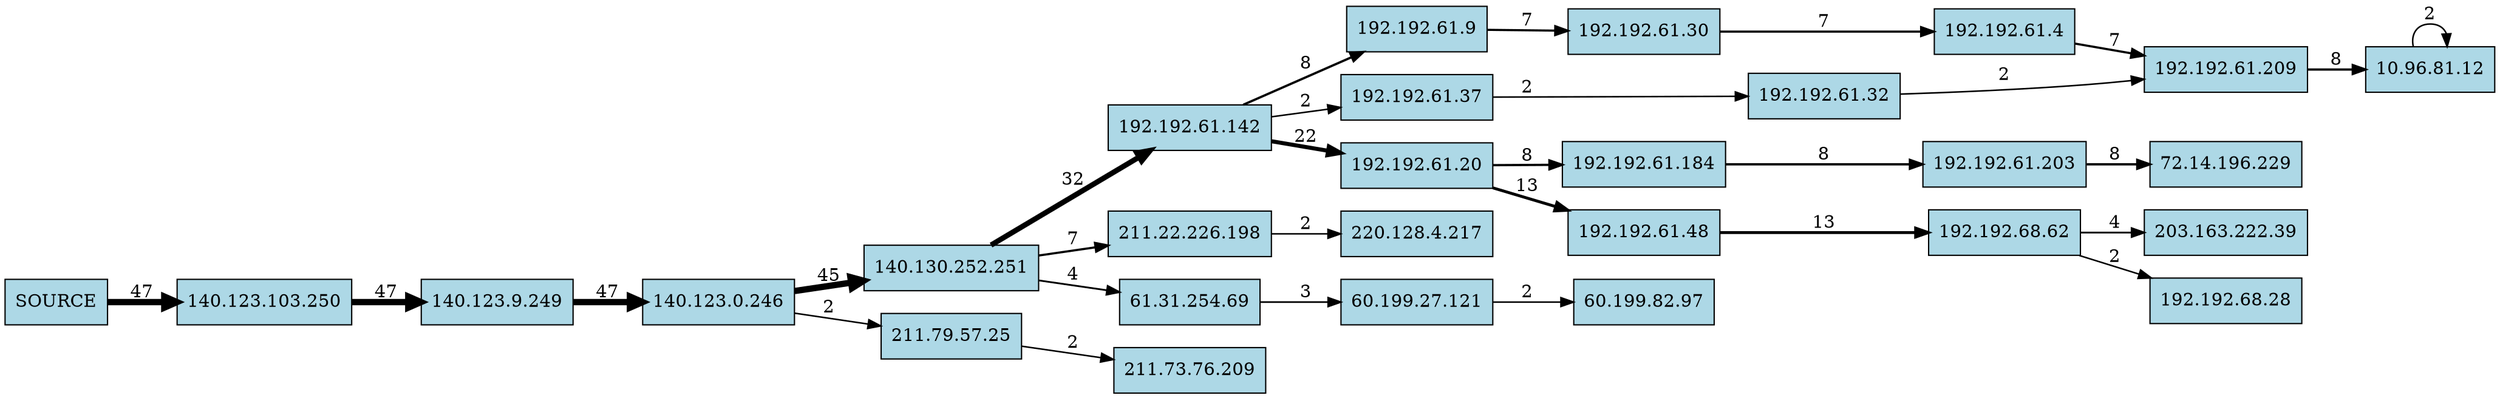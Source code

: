 digraph ISPTopology {
  rankdir=LR;
  node [shape=box, style=filled, fillcolor=lightblue];

  "SOURCE" -> "140.123.103.250" [label="47", penwidth=5.0];
  "140.123.103.250" -> "140.123.9.249" [label="47", penwidth=5.0];
  "140.123.9.249" -> "140.123.0.246" [label="47", penwidth=5.0];
  "140.123.0.246" -> "140.130.252.251" [label="45", penwidth=5.0];
  "140.130.252.251" -> "192.192.61.142" [label="32", penwidth=4.2];
  "192.192.61.142" -> "192.192.61.9" [label="8", penwidth=1.8];
  "192.192.61.9" -> "192.192.61.30" [label="7", penwidth=1.7];
  "192.192.61.30" -> "192.192.61.4" [label="7", penwidth=1.7];
  "192.192.61.4" -> "192.192.61.209" [label="7", penwidth=1.7];
  "192.192.61.209" -> "10.96.81.12" [label="8", penwidth=1.8];
  "192.192.61.142" -> "192.192.61.37" [label="2", penwidth=1.2];
  "192.192.61.37" -> "192.192.61.32" [label="2", penwidth=1.2];
  "192.192.61.32" -> "192.192.61.209" [label="2", penwidth=1.2];
  "10.96.81.12" -> "10.96.81.12" [label="2", penwidth=1.2];
  "140.123.0.246" -> "211.79.57.25" [label="2", penwidth=1.2];
  "211.79.57.25" -> "211.73.76.209" [label="2", penwidth=1.2];
  "140.130.252.251" -> "211.22.226.198" [label="7", penwidth=1.7];
  "211.22.226.198" -> "220.128.4.217" [label="2", penwidth=1.2];
  "140.130.252.251" -> "61.31.254.69" [label="4", penwidth=1.4];
  "61.31.254.69" -> "60.199.27.121" [label="3", penwidth=1.3];
  "60.199.27.121" -> "60.199.82.97" [label="2", penwidth=1.2];
  "192.192.61.142" -> "192.192.61.20" [label="22", penwidth=3.2];
  "192.192.61.20" -> "192.192.61.184" [label="8", penwidth=1.8];
  "192.192.61.184" -> "192.192.61.203" [label="8", penwidth=1.8];
  "192.192.61.203" -> "72.14.196.229" [label="8", penwidth=1.8];
  "192.192.61.20" -> "192.192.61.48" [label="13", penwidth=2.3];
  "192.192.61.48" -> "192.192.68.62" [label="13", penwidth=2.3];
  "192.192.68.62" -> "203.163.222.39" [label="4", penwidth=1.4];
  "192.192.68.62" -> "192.192.68.28" [label="2", penwidth=1.2];
}
